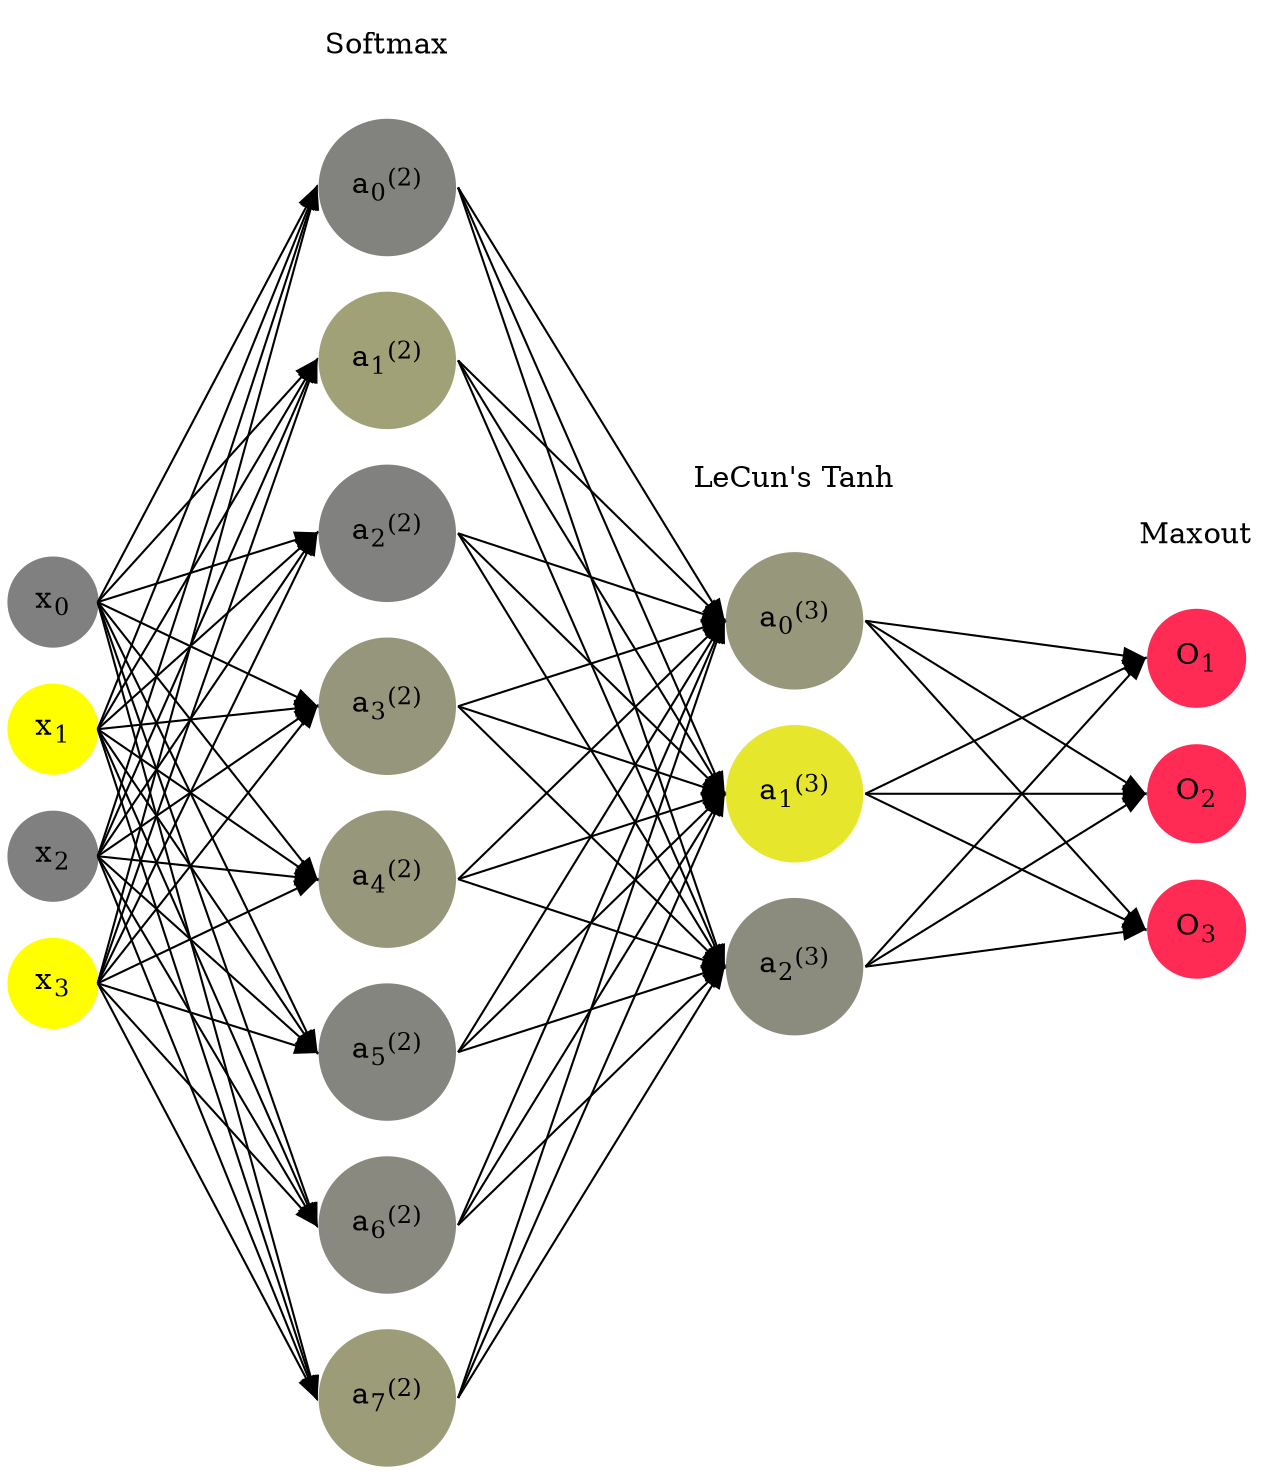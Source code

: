 digraph G {
	rankdir = LR;
	splines=false;
	edge[style=invis];
	ranksep= 1.4;
	{
	node [shape=circle, color="0.1667, 0.0, 0.5", style=filled, fillcolor="0.1667, 0.0, 0.5"];
	x0 [label=<x<sub>0</sub>>];
	}
	{
	node [shape=circle, color="0.1667, 1.0, 1.0", style=filled, fillcolor="0.1667, 1.0, 1.0"];
	x1 [label=<x<sub>1</sub>>];
	}
	{
	node [shape=circle, color="0.1667, 0.0, 0.5", style=filled, fillcolor="0.1667, 0.0, 0.5"];
	x2 [label=<x<sub>2</sub>>];
	}
	{
	node [shape=circle, color="0.1667, 1.0, 1.0", style=filled, fillcolor="0.1667, 1.0, 1.0"];
	x3 [label=<x<sub>3</sub>>];
	}
	{
	node [shape=circle, color="0.1667, 0.022730, 0.511365", style=filled, fillcolor="0.1667, 0.022730, 0.511365"];
	a02 [label=<a<sub>0</sub><sup>(2)</sup>>];
	}
	{
	node [shape=circle, color="0.1667, 0.262864, 0.631432", style=filled, fillcolor="0.1667, 0.262864, 0.631432"];
	a12 [label=<a<sub>1</sub><sup>(2)</sup>>];
	}
	{
	node [shape=circle, color="0.1667, 0.011256, 0.505628", style=filled, fillcolor="0.1667, 0.011256, 0.505628"];
	a22 [label=<a<sub>2</sub><sup>(2)</sup>>];
	}
	{
	node [shape=circle, color="0.1667, 0.175953, 0.587976", style=filled, fillcolor="0.1667, 0.175953, 0.587976"];
	a32 [label=<a<sub>3</sub><sup>(2)</sup>>];
	}
	{
	node [shape=circle, color="0.1667, 0.185137, 0.592568", style=filled, fillcolor="0.1667, 0.185137, 0.592568"];
	a42 [label=<a<sub>4</sub><sup>(2)</sup>>];
	}
	{
	node [shape=circle, color="0.1667, 0.041151, 0.520575", style=filled, fillcolor="0.1667, 0.041151, 0.520575"];
	a52 [label=<a<sub>5</sub><sup>(2)</sup>>];
	}
	{
	node [shape=circle, color="0.1667, 0.075318, 0.537659", style=filled, fillcolor="0.1667, 0.075318, 0.537659"];
	a62 [label=<a<sub>6</sub><sup>(2)</sup>>];
	}
	{
	node [shape=circle, color="0.1667, 0.225592, 0.612796", style=filled, fillcolor="0.1667, 0.225592, 0.612796"];
	a72 [label=<a<sub>7</sub><sup>(2)</sup>>];
	}
	{
	node [shape=circle, color="0.1667, 0.182051, 0.591026", style=filled, fillcolor="0.1667, 0.182051, 0.591026"];
	a03 [label=<a<sub>0</sub><sup>(3)</sup>>];
	}
	{
	node [shape=circle, color="0.1667, 0.804341, 0.902171", style=filled, fillcolor="0.1667, 0.804341, 0.902171"];
	a13 [label=<a<sub>1</sub><sup>(3)</sup>>];
	}
	{
	node [shape=circle, color="0.1667, 0.090344, 0.545172", style=filled, fillcolor="0.1667, 0.090344, 0.545172"];
	a23 [label=<a<sub>2</sub><sup>(3)</sup>>];
	}
	{
	node [shape=circle, color="0.9667, 0.83, 1.0", style=filled, fillcolor="0.9667, 0.83, 1.0"];
	O1 [label=<O<sub>1</sub>>];
	}
	{
	node [shape=circle, color="0.9667, 0.83, 1.0", style=filled, fillcolor="0.9667, 0.83, 1.0"];
	O2 [label=<O<sub>2</sub>>];
	}
	{
	node [shape=circle, color="0.9667, 0.83, 1.0", style=filled, fillcolor="0.9667, 0.83, 1.0"];
	O3 [label=<O<sub>3</sub>>];
	}
	{
	rank=same;
	x0->x1->x2->x3;
	}
	{
	rank=same;
	a02->a12->a22->a32->a42->a52->a62->a72;
	}
	{
	rank=same;
	a03->a13->a23;
	}
	{
	rank=same;
	O1->O2->O3;
	}
	l1 [shape=plaintext,label="Softmax"];
	l1->a02;
	{rank=same; l1;a02};
	l2 [shape=plaintext,label="LeCun's Tanh"];
	l2->a03;
	{rank=same; l2;a03};
	l3 [shape=plaintext,label="Maxout"];
	l3->O1;
	{rank=same; l3;O1};
edge[style=solid, tailport=e, headport=w];
	{x0;x1;x2;x3} -> {a02;a12;a22;a32;a42;a52;a62;a72};
	{a02;a12;a22;a32;a42;a52;a62;a72} -> {a03;a13;a23};
	{a03;a13;a23} -> {O1,O2,O3};
}